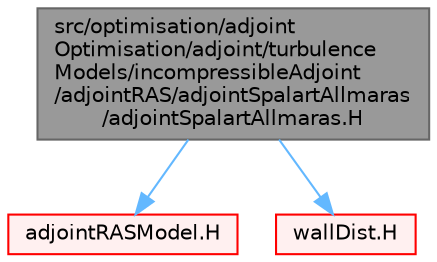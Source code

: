 digraph "src/optimisation/adjointOptimisation/adjoint/turbulenceModels/incompressibleAdjoint/adjointRAS/adjointSpalartAllmaras/adjointSpalartAllmaras.H"
{
 // LATEX_PDF_SIZE
  bgcolor="transparent";
  edge [fontname=Helvetica,fontsize=10,labelfontname=Helvetica,labelfontsize=10];
  node [fontname=Helvetica,fontsize=10,shape=box,height=0.2,width=0.4];
  Node1 [id="Node000001",label="src/optimisation/adjoint\lOptimisation/adjoint/turbulence\lModels/incompressibleAdjoint\l/adjointRAS/adjointSpalartAllmaras\l/adjointSpalartAllmaras.H",height=0.2,width=0.4,color="gray40", fillcolor="grey60", style="filled", fontcolor="black",tooltip=" "];
  Node1 -> Node2 [id="edge1_Node000001_Node000002",color="steelblue1",style="solid",tooltip=" "];
  Node2 [id="Node000002",label="adjointRASModel.H",height=0.2,width=0.4,color="red", fillcolor="#FFF0F0", style="filled",URL="$adjointRASModel_8H.html",tooltip=" "];
  Node1 -> Node492 [id="edge2_Node000001_Node000492",color="steelblue1",style="solid",tooltip=" "];
  Node492 [id="Node000492",label="wallDist.H",height=0.2,width=0.4,color="red", fillcolor="#FFF0F0", style="filled",URL="$wallDist_8H.html",tooltip=" "];
}
